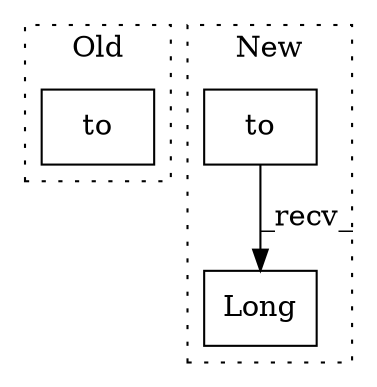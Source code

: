 digraph G {
subgraph cluster0 {
1 [label="to" a="32" s="512,523" l="3,1" shape="box"];
label = "Old";
style="dotted";
}
subgraph cluster1 {
2 [label="Long" a="32" s="656" l="6" shape="box"];
3 [label="to" a="32" s="650,654" l="3,1" shape="box"];
label = "New";
style="dotted";
}
3 -> 2 [label="_recv_"];
}